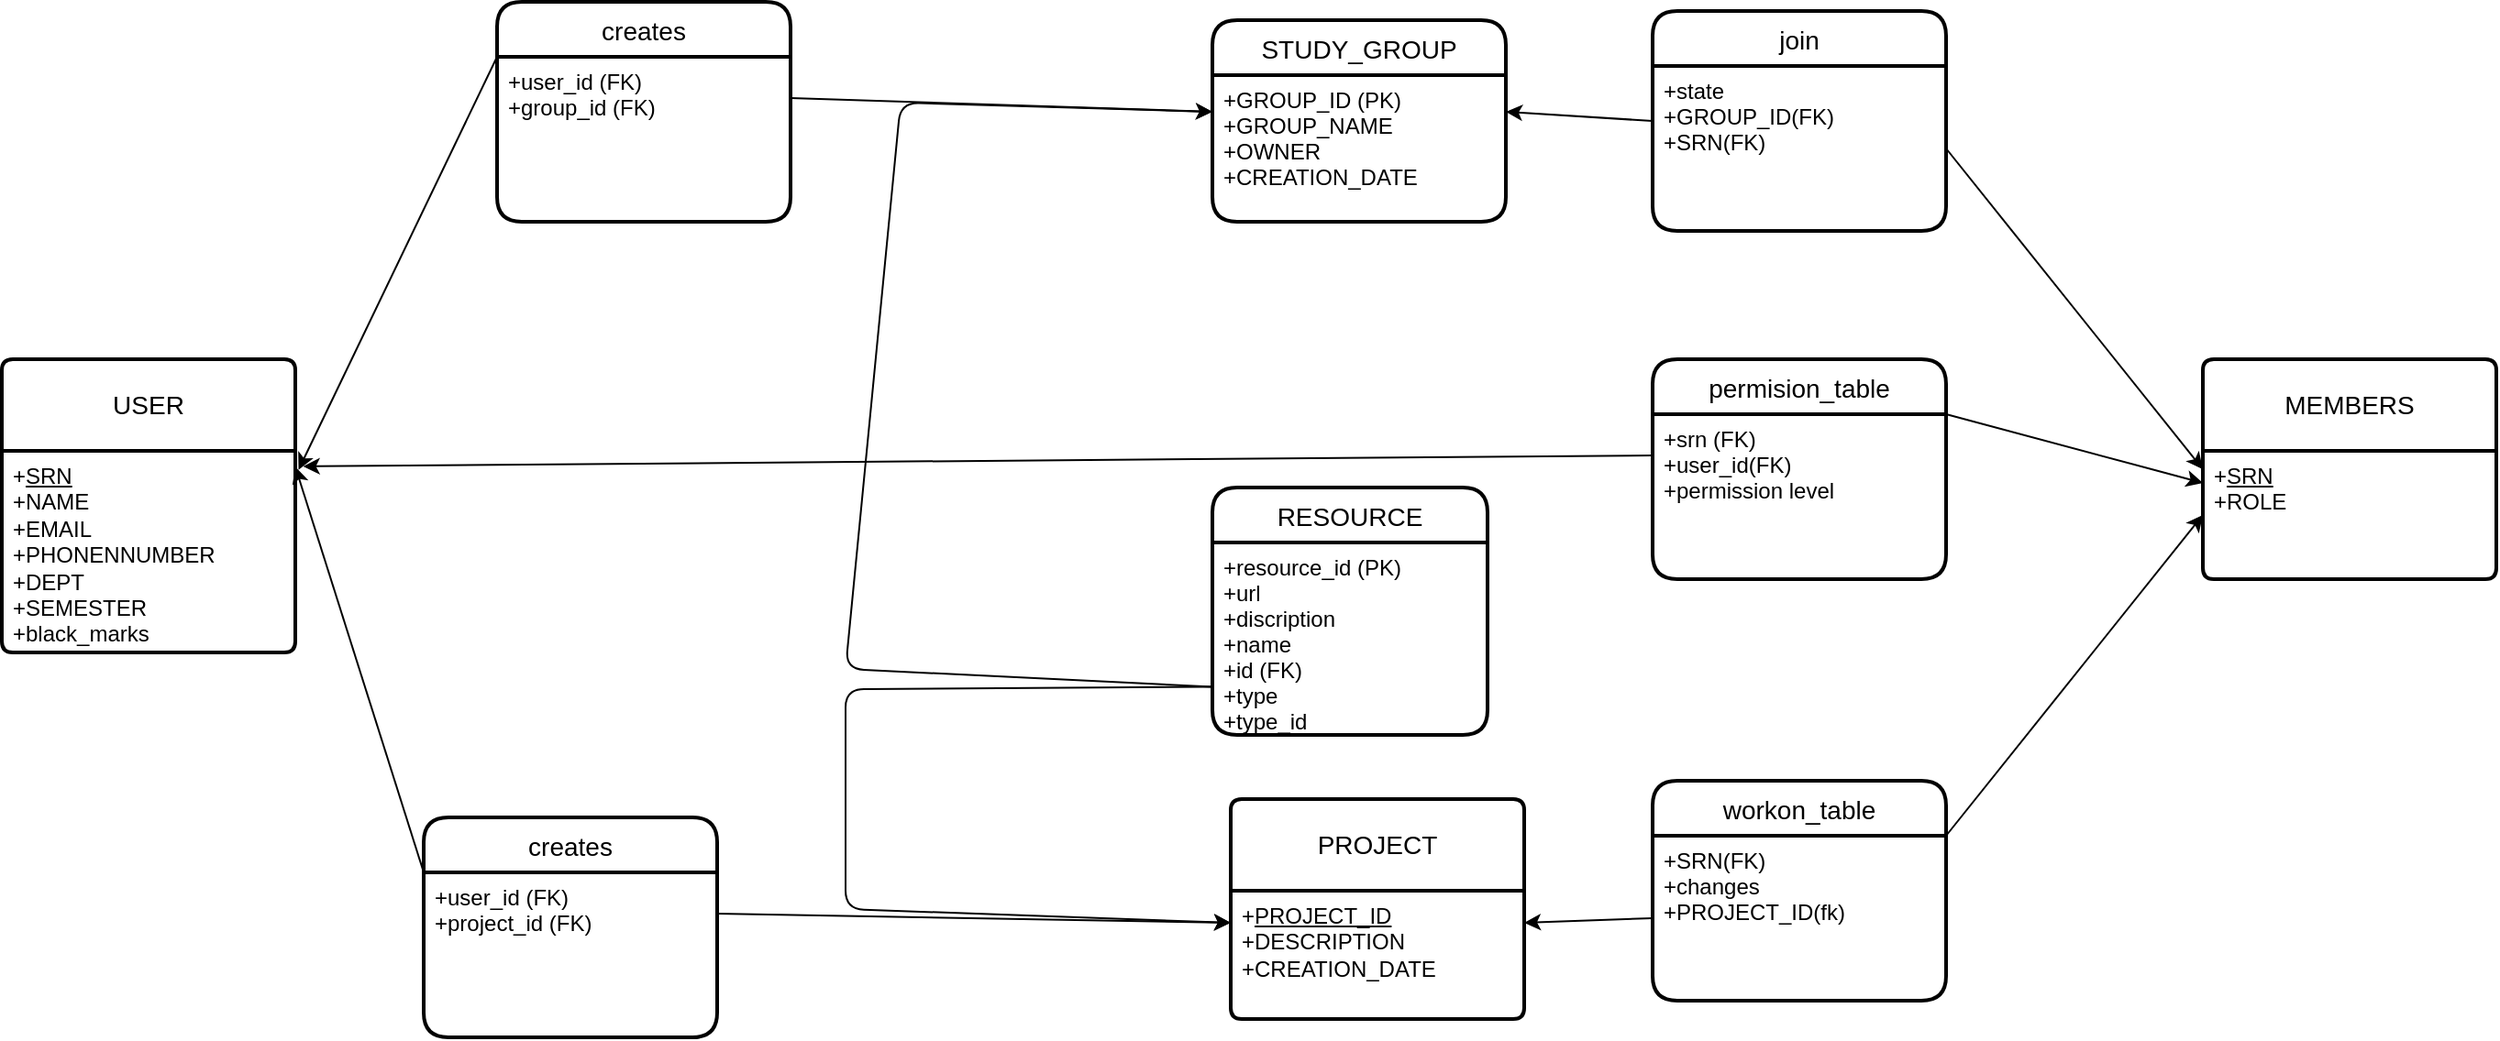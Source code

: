 <mxfile>
    <diagram name="Page-1" id="f0F9xmiXlt0UBAc9oVBs">
        <mxGraphModel dx="1775" dy="580" grid="1" gridSize="10" guides="1" tooltips="1" connect="1" arrows="1" fold="1" page="1" pageScale="1" pageWidth="850" pageHeight="1100" math="0" shadow="0">
            <root>
                <mxCell id="0"/>
                <mxCell id="1" parent="0"/>
                <mxCell id="P8ioFLtUXDWjbqp6fgjP-55" value="MEMBERS" style="swimlane;childLayout=stackLayout;horizontal=1;startSize=50;horizontalStack=0;rounded=1;fontSize=14;fontStyle=0;strokeWidth=2;resizeParent=0;resizeLast=1;shadow=0;dashed=0;align=center;arcSize=4;whiteSpace=wrap;html=1;" parent="1" vertex="1">
                    <mxGeometry x="1300" y="260" width="160" height="120" as="geometry"/>
                </mxCell>
                <mxCell id="P8ioFLtUXDWjbqp6fgjP-56" value="+&lt;u&gt;SRN&lt;/u&gt;&lt;br&gt;+ROLE" style="align=left;strokeColor=none;fillColor=none;spacingLeft=4;fontSize=12;verticalAlign=top;resizable=0;rotatable=0;part=1;html=1;" parent="P8ioFLtUXDWjbqp6fgjP-55" vertex="1">
                    <mxGeometry y="50" width="160" height="70" as="geometry"/>
                </mxCell>
                <mxCell id="P8ioFLtUXDWjbqp6fgjP-57" value="PROJECT" style="swimlane;childLayout=stackLayout;horizontal=1;startSize=50;horizontalStack=0;rounded=1;fontSize=14;fontStyle=0;strokeWidth=2;resizeParent=0;resizeLast=1;shadow=0;dashed=0;align=center;arcSize=4;whiteSpace=wrap;html=1;" parent="1" vertex="1">
                    <mxGeometry x="770" y="500" width="160" height="120" as="geometry"/>
                </mxCell>
                <mxCell id="P8ioFLtUXDWjbqp6fgjP-58" value="+&lt;u&gt;PROJECT_ID&lt;/u&gt;&lt;br&gt;+DESCRIPTION&lt;br&gt;+CREATION_DATE" style="align=left;strokeColor=none;fillColor=none;spacingLeft=4;fontSize=12;verticalAlign=top;resizable=0;rotatable=0;part=1;html=1;" parent="P8ioFLtUXDWjbqp6fgjP-57" vertex="1">
                    <mxGeometry y="50" width="160" height="70" as="geometry"/>
                </mxCell>
                <mxCell id="P8ioFLtUXDWjbqp6fgjP-59" value="USER" style="swimlane;childLayout=stackLayout;horizontal=1;startSize=50;horizontalStack=0;rounded=1;fontSize=14;fontStyle=0;strokeWidth=2;resizeParent=0;resizeLast=1;shadow=0;dashed=0;align=center;arcSize=4;whiteSpace=wrap;html=1;" parent="1" vertex="1">
                    <mxGeometry x="100" y="260" width="160" height="160" as="geometry"/>
                </mxCell>
                <mxCell id="P8ioFLtUXDWjbqp6fgjP-60" value="+&lt;u&gt;SRN&lt;/u&gt;&lt;br&gt;+NAME&lt;br&gt;+EMAIL&lt;br&gt;+PHONENNUMBER&lt;br&gt;+DEPT&lt;br&gt;+SEMESTER&lt;br&gt;+black_marks" style="align=left;strokeColor=none;fillColor=none;spacingLeft=4;fontSize=12;verticalAlign=top;resizable=0;rotatable=0;part=1;html=1;" parent="P8ioFLtUXDWjbqp6fgjP-59" vertex="1">
                    <mxGeometry y="50" width="160" height="110" as="geometry"/>
                </mxCell>
                <mxCell id="2" value="STUDY_GROUP" style="swimlane;childLayout=stackLayout;horizontal=1;startSize=30;horizontalStack=0;rounded=1;fontSize=14;fontStyle=0;strokeWidth=2;resizeParent=0;resizeLast=1;shadow=0;dashed=0;align=center;" parent="1" vertex="1">
                    <mxGeometry x="760" y="75" width="160" height="110" as="geometry"/>
                </mxCell>
                <mxCell id="3" value="+GROUP_ID (PK)&#10;+GROUP_NAME&#10;+OWNER&#10;+CREATION_DATE" style="align=left;strokeColor=none;fillColor=none;spacingLeft=4;fontSize=12;verticalAlign=top;resizable=0;rotatable=0;part=1;" parent="2" vertex="1">
                    <mxGeometry y="30" width="160" height="80" as="geometry"/>
                </mxCell>
                <mxCell id="4" value="RESOURCE" style="swimlane;childLayout=stackLayout;horizontal=1;startSize=30;horizontalStack=0;rounded=1;fontSize=14;fontStyle=0;strokeWidth=2;resizeParent=0;resizeLast=1;shadow=0;dashed=0;align=center;" parent="1" vertex="1">
                    <mxGeometry x="760" y="330" width="150" height="135" as="geometry"/>
                </mxCell>
                <mxCell id="5" value="+resource_id (PK)&#10;+url&#10;+discription&#10;+name&#10;+id (FK)&#10;+type&#10;+type_id" style="align=left;strokeColor=none;fillColor=none;spacingLeft=4;fontSize=12;verticalAlign=top;resizable=0;rotatable=0;part=1;" parent="4" vertex="1">
                    <mxGeometry y="30" width="150" height="105" as="geometry"/>
                </mxCell>
                <mxCell id="6" value="creates" style="swimlane;childLayout=stackLayout;horizontal=1;startSize=30;horizontalStack=0;rounded=1;fontSize=14;fontStyle=0;strokeWidth=2;resizeParent=0;resizeLast=1;shadow=0;dashed=0;align=center;" parent="1" vertex="1">
                    <mxGeometry x="330" y="510" width="160" height="120" as="geometry"/>
                </mxCell>
                <mxCell id="7" value="+user_id (FK)&#10;+project_id (FK)" style="align=left;strokeColor=none;fillColor=none;spacingLeft=4;fontSize=12;verticalAlign=top;resizable=0;rotatable=0;part=1;" parent="6" vertex="1">
                    <mxGeometry y="30" width="160" height="90" as="geometry"/>
                </mxCell>
                <mxCell id="8" value="creates" style="swimlane;childLayout=stackLayout;horizontal=1;startSize=30;horizontalStack=0;rounded=1;fontSize=14;fontStyle=0;strokeWidth=2;resizeParent=0;resizeLast=1;shadow=0;dashed=0;align=center;" parent="1" vertex="1">
                    <mxGeometry x="370" y="65" width="160" height="120" as="geometry"/>
                </mxCell>
                <mxCell id="9" value="+user_id (FK)&#10;+group_id (FK)" style="align=left;strokeColor=none;fillColor=none;spacingLeft=4;fontSize=12;verticalAlign=top;resizable=0;rotatable=0;part=1;" parent="8" vertex="1">
                    <mxGeometry y="30" width="160" height="90" as="geometry"/>
                </mxCell>
                <mxCell id="10" value="permision_table" style="swimlane;childLayout=stackLayout;horizontal=1;startSize=30;horizontalStack=0;rounded=1;fontSize=14;fontStyle=0;strokeWidth=2;resizeParent=0;resizeLast=1;shadow=0;dashed=0;align=center;" parent="1" vertex="1">
                    <mxGeometry x="1000" y="260" width="160" height="120" as="geometry"/>
                </mxCell>
                <mxCell id="11" value="+srn (FK)&#10;+user_id(FK)&#10;+permission level" style="align=left;strokeColor=none;fillColor=none;spacingLeft=4;fontSize=12;verticalAlign=top;resizable=0;rotatable=0;part=1;" parent="10" vertex="1">
                    <mxGeometry y="30" width="160" height="90" as="geometry"/>
                </mxCell>
                <mxCell id="25" style="edgeStyle=none;html=1;exitX=0;exitY=0.5;exitDx=0;exitDy=0;entryX=1;entryY=0.25;entryDx=0;entryDy=0;" parent="1" source="13" target="3" edge="1">
                    <mxGeometry relative="1" as="geometry"/>
                </mxCell>
                <mxCell id="13" value="join" style="swimlane;childLayout=stackLayout;horizontal=1;startSize=30;horizontalStack=0;rounded=1;fontSize=14;fontStyle=0;strokeWidth=2;resizeParent=0;resizeLast=1;shadow=0;dashed=0;align=center;" parent="1" vertex="1">
                    <mxGeometry x="1000" y="70" width="160" height="120" as="geometry"/>
                </mxCell>
                <mxCell id="14" value="+state&#10;+GROUP_ID(FK)&#10;+SRN(FK)" style="align=left;strokeColor=none;fillColor=none;spacingLeft=4;fontSize=12;verticalAlign=top;resizable=0;rotatable=0;part=1;" parent="13" vertex="1">
                    <mxGeometry y="30" width="160" height="90" as="geometry"/>
                </mxCell>
                <mxCell id="15" value="workon_table" style="swimlane;childLayout=stackLayout;horizontal=1;startSize=30;horizontalStack=0;rounded=1;fontSize=14;fontStyle=0;strokeWidth=2;resizeParent=0;resizeLast=1;shadow=0;dashed=0;align=center;" parent="1" vertex="1">
                    <mxGeometry x="1000" y="490" width="160" height="120" as="geometry"/>
                </mxCell>
                <mxCell id="16" value="+SRN(FK)&#10;+changes&#10;+PROJECT_ID(fk)" style="align=left;strokeColor=none;fillColor=none;spacingLeft=4;fontSize=12;verticalAlign=top;resizable=0;rotatable=0;part=1;" parent="15" vertex="1">
                    <mxGeometry y="30" width="160" height="90" as="geometry"/>
                </mxCell>
                <mxCell id="21" style="edgeStyle=none;html=1;exitX=0;exitY=0;exitDx=0;exitDy=0;entryX=1;entryY=0.079;entryDx=0;entryDy=0;entryPerimeter=0;" parent="1" source="7" target="P8ioFLtUXDWjbqp6fgjP-60" edge="1">
                    <mxGeometry relative="1" as="geometry"/>
                </mxCell>
                <mxCell id="22" style="edgeStyle=none;html=1;exitX=1;exitY=0.25;exitDx=0;exitDy=0;entryX=0;entryY=0.25;entryDx=0;entryDy=0;" parent="1" source="7" target="P8ioFLtUXDWjbqp6fgjP-58" edge="1">
                    <mxGeometry relative="1" as="geometry"/>
                </mxCell>
                <mxCell id="23" style="edgeStyle=none;html=1;exitX=0;exitY=0;exitDx=0;exitDy=0;entryX=1.011;entryY=0.094;entryDx=0;entryDy=0;entryPerimeter=0;" parent="1" source="9" target="P8ioFLtUXDWjbqp6fgjP-60" edge="1">
                    <mxGeometry relative="1" as="geometry"/>
                </mxCell>
                <mxCell id="24" style="edgeStyle=none;html=1;exitX=1;exitY=0.25;exitDx=0;exitDy=0;entryX=0;entryY=0.25;entryDx=0;entryDy=0;" parent="1" source="9" target="3" edge="1">
                    <mxGeometry relative="1" as="geometry"/>
                </mxCell>
                <mxCell id="26" style="edgeStyle=none;html=1;exitX=1;exitY=0.5;exitDx=0;exitDy=0;entryX=0;entryY=0.5;entryDx=0;entryDy=0;" parent="1" source="14" target="P8ioFLtUXDWjbqp6fgjP-55" edge="1">
                    <mxGeometry relative="1" as="geometry"/>
                </mxCell>
                <mxCell id="27" style="edgeStyle=none;html=1;exitX=0;exitY=0.5;exitDx=0;exitDy=0;entryX=1;entryY=0.25;entryDx=0;entryDy=0;" parent="1" source="16" target="P8ioFLtUXDWjbqp6fgjP-58" edge="1">
                    <mxGeometry relative="1" as="geometry"/>
                </mxCell>
                <mxCell id="28" style="edgeStyle=none;html=1;exitX=1;exitY=0;exitDx=0;exitDy=0;entryX=0;entryY=0.5;entryDx=0;entryDy=0;" parent="1" source="16" target="P8ioFLtUXDWjbqp6fgjP-56" edge="1">
                    <mxGeometry relative="1" as="geometry"/>
                </mxCell>
                <mxCell id="30" style="edgeStyle=none;html=1;exitX=1;exitY=0;exitDx=0;exitDy=0;entryX=0;entryY=0.25;entryDx=0;entryDy=0;" parent="1" source="11" target="P8ioFLtUXDWjbqp6fgjP-56" edge="1">
                    <mxGeometry relative="1" as="geometry"/>
                </mxCell>
                <mxCell id="31" style="edgeStyle=none;html=1;exitX=0;exitY=0.25;exitDx=0;exitDy=0;entryX=1.027;entryY=0.077;entryDx=0;entryDy=0;entryPerimeter=0;" parent="1" source="11" target="P8ioFLtUXDWjbqp6fgjP-60" edge="1">
                    <mxGeometry relative="1" as="geometry">
                        <Array as="points"/>
                    </mxGeometry>
                </mxCell>
                <mxCell id="33" style="edgeStyle=none;html=1;exitX=0;exitY=0.75;exitDx=0;exitDy=0;entryX=0;entryY=0.25;entryDx=0;entryDy=0;" parent="1" source="5" target="3" edge="1">
                    <mxGeometry relative="1" as="geometry">
                        <mxPoint x="560" y="90" as="targetPoint"/>
                        <Array as="points">
                            <mxPoint x="560" y="429"/>
                            <mxPoint x="590" y="120"/>
                        </Array>
                    </mxGeometry>
                </mxCell>
                <mxCell id="34" style="edgeStyle=none;html=1;exitX=0;exitY=0.75;exitDx=0;exitDy=0;entryX=0;entryY=0.25;entryDx=0;entryDy=0;" parent="1" source="5" target="P8ioFLtUXDWjbqp6fgjP-58" edge="1">
                    <mxGeometry relative="1" as="geometry">
                        <mxPoint x="550" y="600" as="targetPoint"/>
                        <Array as="points">
                            <mxPoint x="560" y="440"/>
                            <mxPoint x="560" y="560"/>
                        </Array>
                    </mxGeometry>
                </mxCell>
            </root>
        </mxGraphModel>
    </diagram>
</mxfile>
